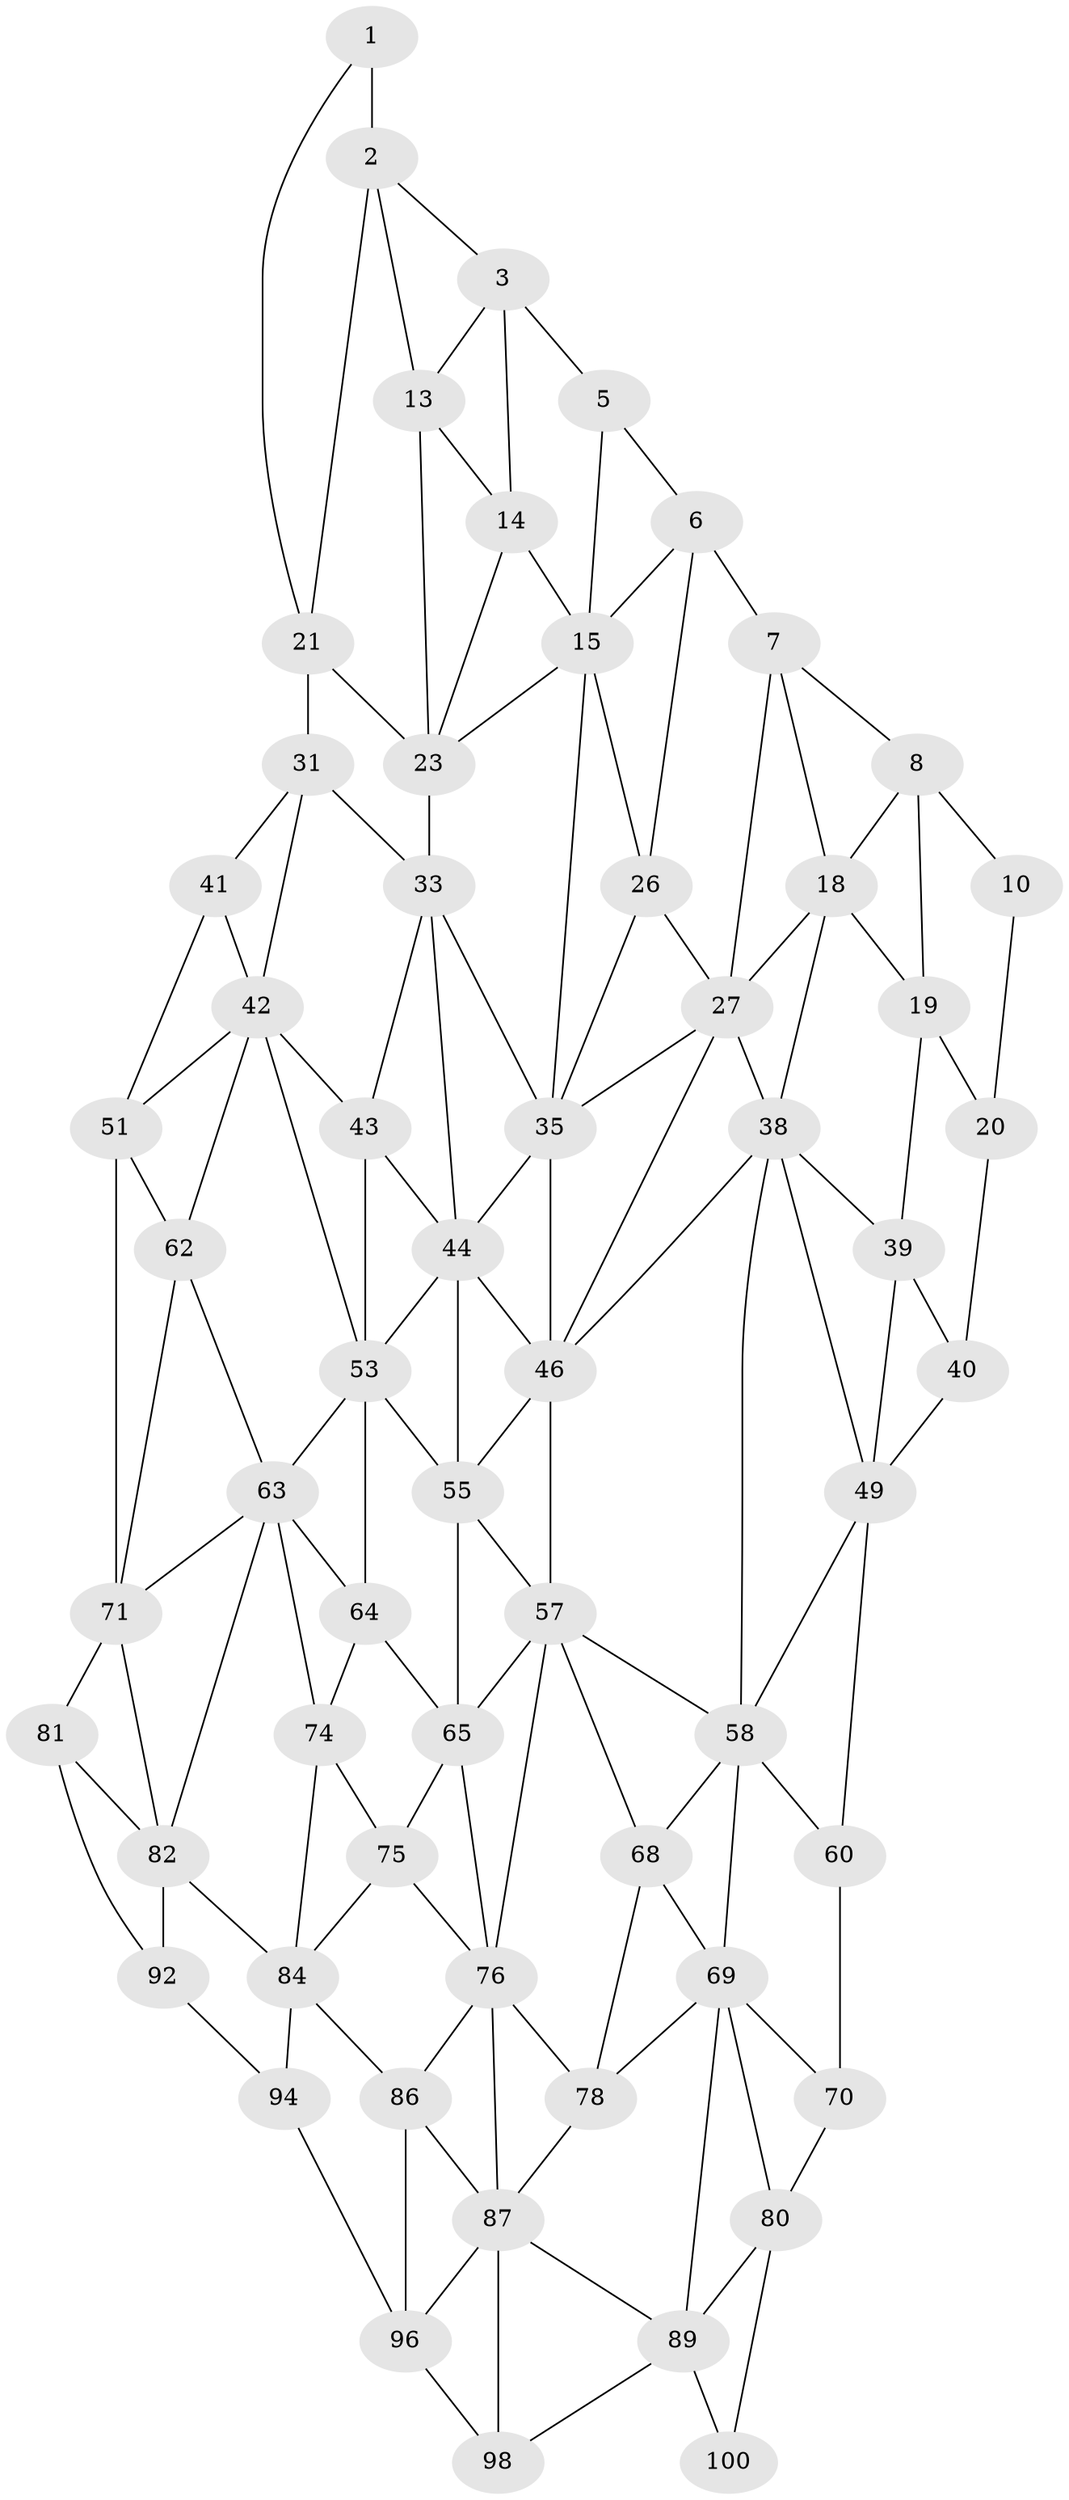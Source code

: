 // original degree distribution, {2: 0.04, 3: 0.32, 4: 0.64}
// Generated by graph-tools (version 1.1) at 2025/38/02/21/25 10:38:57]
// undirected, 60 vertices, 131 edges
graph export_dot {
graph [start="1"]
  node [color=gray90,style=filled];
  1 [super="+11"];
  2 [super="+12"];
  3 [super="+4"];
  5;
  6 [super="+16"];
  7 [super="+17"];
  8 [super="+9"];
  10;
  13;
  14;
  15 [super="+25"];
  18 [super="+28"];
  19 [super="+29"];
  20 [super="+30"];
  21 [super="+22"];
  23 [super="+24"];
  26;
  27 [super="+37"];
  31 [super="+32"];
  33 [super="+34"];
  35 [super="+36"];
  38 [super="+48"];
  39;
  40;
  41;
  42 [super="+52"];
  43;
  44 [super="+45"];
  46 [super="+47"];
  49 [super="+50"];
  51 [super="+61"];
  53 [super="+54"];
  55 [super="+56"];
  57 [super="+67"];
  58 [super="+59"];
  60;
  62;
  63 [super="+73"];
  64;
  65 [super="+66"];
  68;
  69 [super="+79"];
  70;
  71 [super="+72"];
  74;
  75;
  76 [super="+77"];
  78;
  80 [super="+90"];
  81 [super="+91"];
  82 [super="+83"];
  84 [super="+85"];
  86;
  87 [super="+88"];
  89 [super="+99"];
  92 [super="+93"];
  94 [super="+95"];
  96 [super="+97"];
  98;
  100;
  1 -- 2 [weight=2];
  1 -- 21;
  2 -- 3;
  2 -- 13;
  2 -- 21;
  3 -- 13;
  3 -- 5;
  3 -- 14;
  5 -- 15;
  5 -- 6;
  6 -- 7 [weight=2];
  6 -- 26;
  6 -- 15;
  7 -- 8;
  7 -- 18;
  7 -- 27;
  8 -- 18;
  8 -- 10;
  8 -- 19;
  10 -- 20;
  13 -- 23;
  13 -- 14;
  14 -- 15;
  14 -- 23;
  15 -- 26;
  15 -- 35;
  15 -- 23;
  18 -- 19 [weight=2];
  18 -- 27;
  18 -- 38;
  19 -- 20 [weight=2];
  19 -- 39;
  20 -- 40;
  21 -- 31 [weight=2];
  21 -- 23;
  23 -- 33 [weight=2];
  26 -- 27;
  26 -- 35;
  27 -- 38;
  27 -- 46;
  27 -- 35;
  31 -- 41;
  31 -- 33;
  31 -- 42;
  33 -- 43;
  33 -- 35;
  33 -- 44;
  35 -- 44;
  35 -- 46;
  38 -- 39;
  38 -- 49;
  38 -- 58;
  38 -- 46;
  39 -- 49;
  39 -- 40;
  40 -- 49;
  41 -- 51;
  41 -- 42;
  42 -- 43;
  42 -- 51;
  42 -- 53;
  42 -- 62;
  43 -- 53;
  43 -- 44;
  44 -- 46;
  44 -- 55;
  44 -- 53;
  46 -- 57;
  46 -- 55;
  49 -- 58;
  49 -- 60;
  51 -- 62;
  51 -- 71;
  53 -- 63;
  53 -- 64;
  53 -- 55;
  55 -- 65 [weight=2];
  55 -- 57;
  57 -- 58;
  57 -- 65;
  57 -- 68;
  57 -- 76;
  58 -- 68;
  58 -- 60;
  58 -- 69;
  60 -- 70;
  62 -- 63;
  62 -- 71;
  63 -- 64;
  63 -- 74;
  63 -- 82;
  63 -- 71;
  64 -- 74;
  64 -- 65;
  65 -- 75;
  65 -- 76;
  68 -- 78;
  68 -- 69;
  69 -- 70;
  69 -- 80;
  69 -- 89;
  69 -- 78;
  70 -- 80;
  71 -- 81;
  71 -- 82;
  74 -- 84;
  74 -- 75;
  75 -- 76;
  75 -- 84;
  76 -- 86;
  76 -- 78;
  76 -- 87;
  78 -- 87;
  80 -- 89;
  80 -- 100;
  81 -- 82;
  81 -- 92;
  82 -- 92 [weight=2];
  82 -- 84;
  84 -- 94 [weight=2];
  84 -- 86;
  86 -- 96;
  86 -- 87;
  87 -- 89;
  87 -- 98;
  87 -- 96;
  89 -- 98;
  89 -- 100;
  92 -- 94;
  94 -- 96;
  96 -- 98;
}

